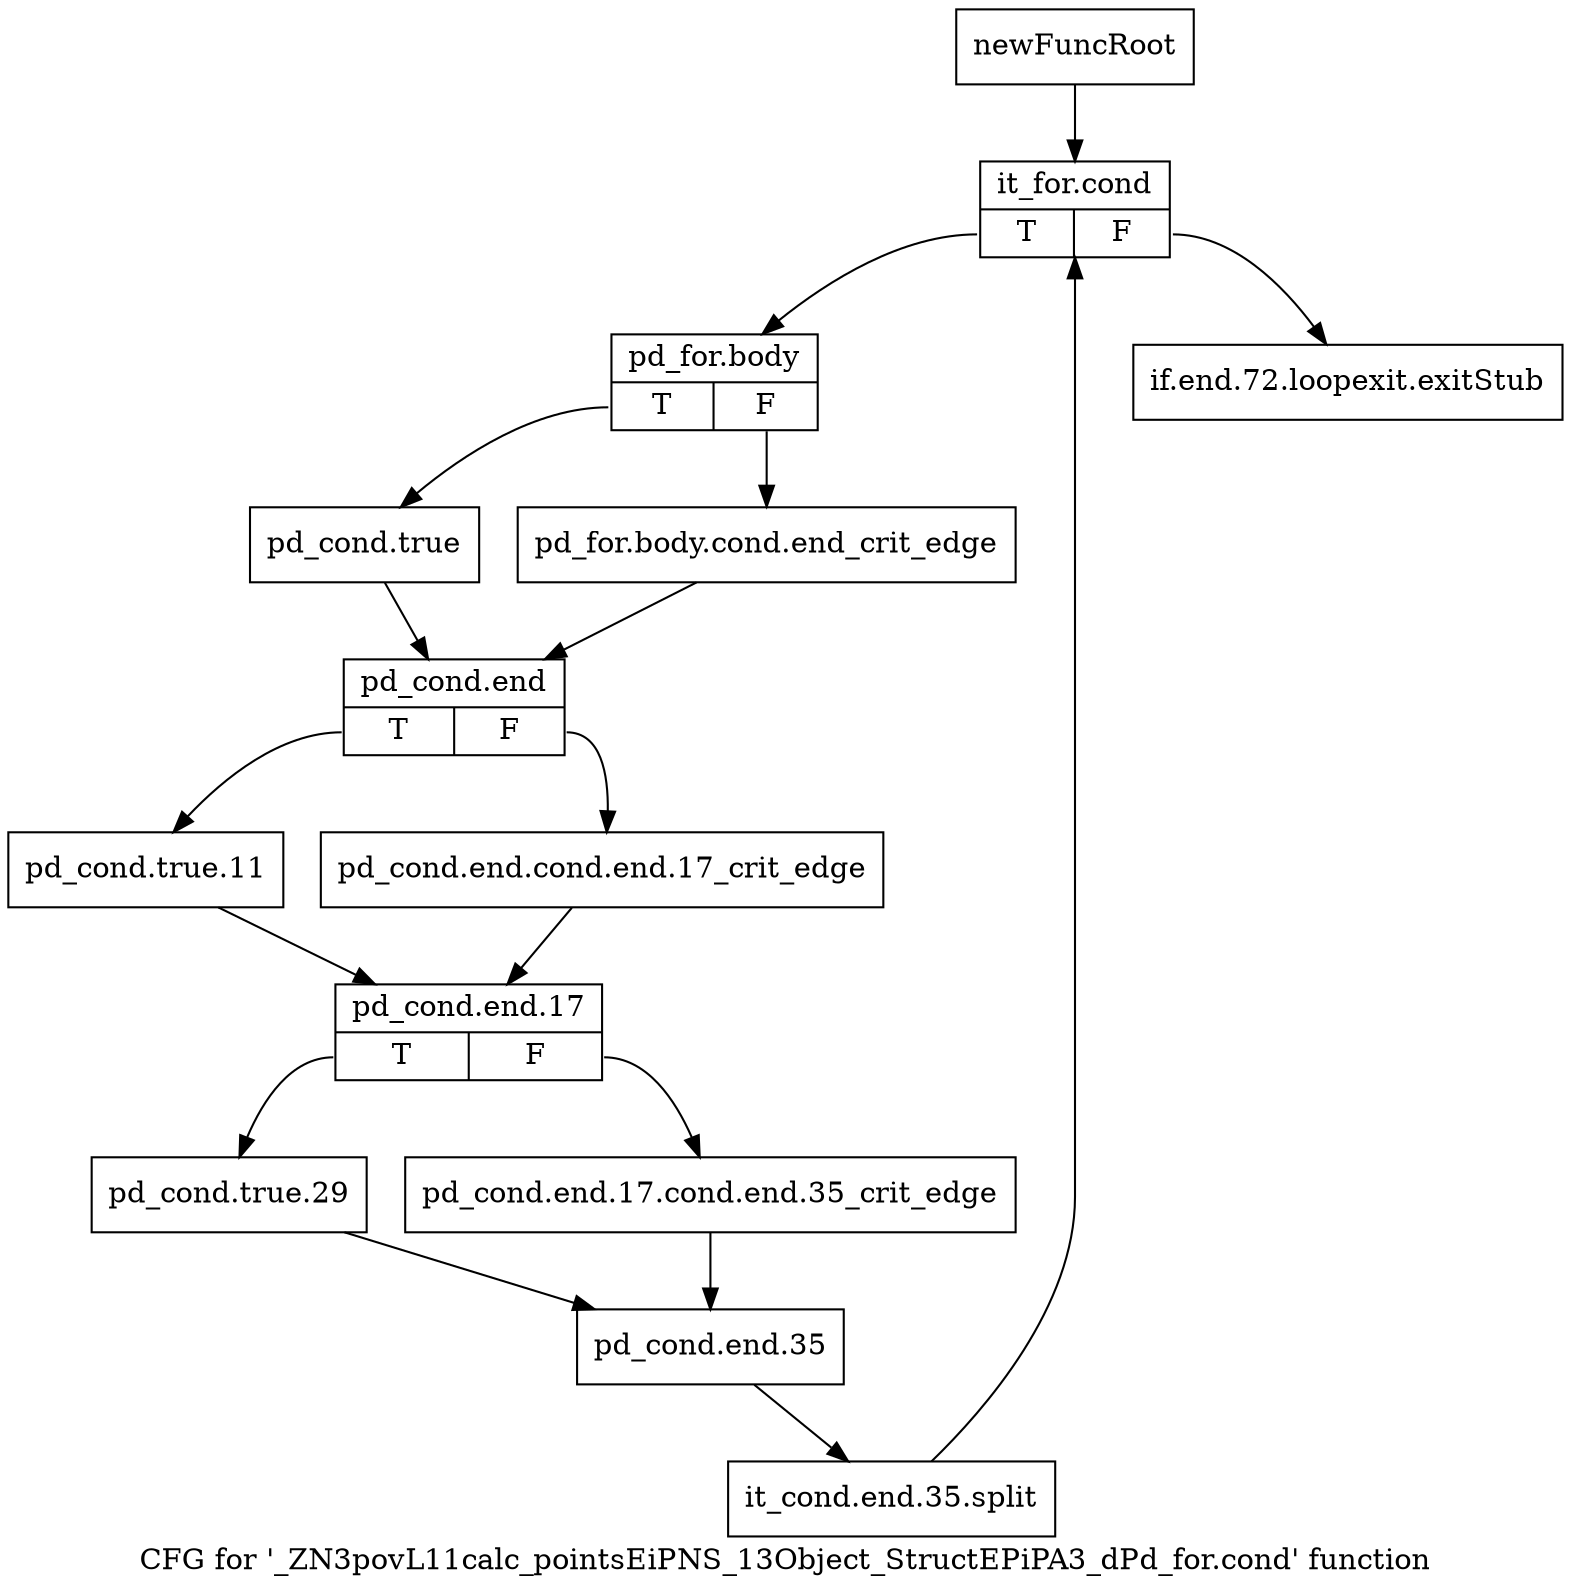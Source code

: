 digraph "CFG for '_ZN3povL11calc_pointsEiPNS_13Object_StructEPiPA3_dPd_for.cond' function" {
	label="CFG for '_ZN3povL11calc_pointsEiPNS_13Object_StructEPiPA3_dPd_for.cond' function";

	Node0x25651d0 [shape=record,label="{newFuncRoot}"];
	Node0x25651d0 -> Node0x2565270;
	Node0x2565220 [shape=record,label="{if.end.72.loopexit.exitStub}"];
	Node0x2565270 [shape=record,label="{it_for.cond|{<s0>T|<s1>F}}"];
	Node0x2565270:s0 -> Node0x25652c0;
	Node0x2565270:s1 -> Node0x2565220;
	Node0x25652c0 [shape=record,label="{pd_for.body|{<s0>T|<s1>F}}"];
	Node0x25652c0:s0 -> Node0x2565360;
	Node0x25652c0:s1 -> Node0x2565310;
	Node0x2565310 [shape=record,label="{pd_for.body.cond.end_crit_edge}"];
	Node0x2565310 -> Node0x25653b0;
	Node0x2565360 [shape=record,label="{pd_cond.true}"];
	Node0x2565360 -> Node0x25653b0;
	Node0x25653b0 [shape=record,label="{pd_cond.end|{<s0>T|<s1>F}}"];
	Node0x25653b0:s0 -> Node0x2565450;
	Node0x25653b0:s1 -> Node0x2565400;
	Node0x2565400 [shape=record,label="{pd_cond.end.cond.end.17_crit_edge}"];
	Node0x2565400 -> Node0x25654a0;
	Node0x2565450 [shape=record,label="{pd_cond.true.11}"];
	Node0x2565450 -> Node0x25654a0;
	Node0x25654a0 [shape=record,label="{pd_cond.end.17|{<s0>T|<s1>F}}"];
	Node0x25654a0:s0 -> Node0x2565540;
	Node0x25654a0:s1 -> Node0x25654f0;
	Node0x25654f0 [shape=record,label="{pd_cond.end.17.cond.end.35_crit_edge}"];
	Node0x25654f0 -> Node0x2565590;
	Node0x2565540 [shape=record,label="{pd_cond.true.29}"];
	Node0x2565540 -> Node0x2565590;
	Node0x2565590 [shape=record,label="{pd_cond.end.35}"];
	Node0x2565590 -> Node0x378fdb0;
	Node0x378fdb0 [shape=record,label="{it_cond.end.35.split}"];
	Node0x378fdb0 -> Node0x2565270;
}
